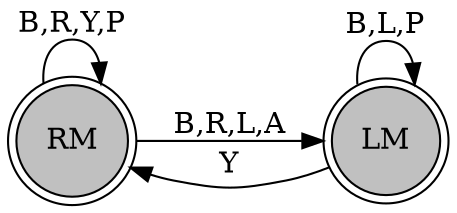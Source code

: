 digraph g {
rankdir=LR;
RM[shape=doublecircle, style=filled, fillcolor=gray];
LM[shape=doublecircle, style=filled, fillcolor=gray];
RM -> RM [label="B,R,Y,P"];
RM -> LM [label="B,R,L,A"];
LM -> RM [label=Y];
LM -> LM [label="B,L,P"];
}
